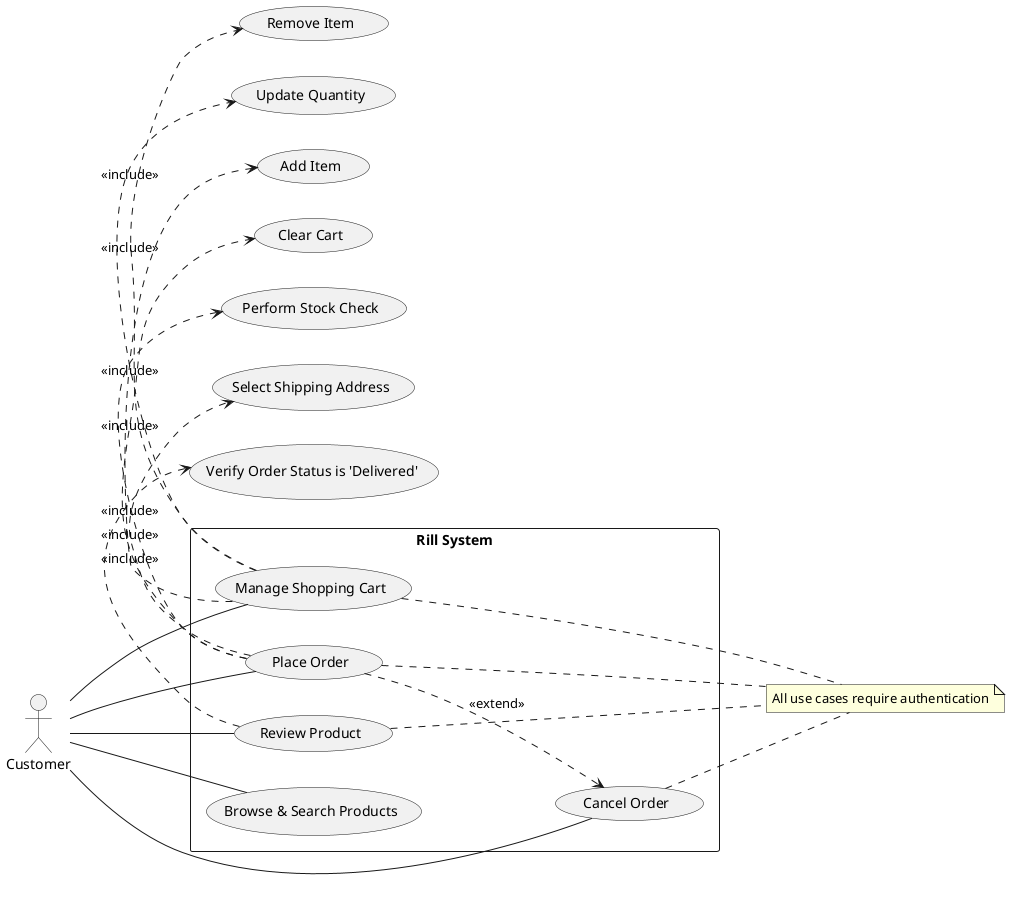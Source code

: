 @startuml "UC-2: Customer Shopping Flow"

left to right direction

actor Customer

rectangle "Rill System" {
  usecase "Browse & Search Products" as UC4
  usecase "Manage Shopping Cart" as UC7
  usecase "Place Order" as UC8
  usecase "Cancel Order" as UC11
  usecase "Review Product" as UC12
}

Customer -- UC4
Customer -- UC7
Customer -- UC8
Customer -- UC11
Customer -- UC12

' Breakdown of Manage Shopping Cart
UC7 .> (Add Item) : <<include>>
UC7 .> (Update Quantity) : <<include>>
UC7 .> (Remove Item) : <<include>>

' Breakdown of Place Order
UC8 .> (Select Shipping Address) : <<include>>
UC8 .> (Perform Stock Check) : <<include>>
UC8 .> (Clear Cart) : <<include>>

' Order cancellation is an option for pending orders
UC8 ..> UC11 : <<extend>>

' A customer can only review a product after the order is delivered
(UC12) .> (Verify Order Status is 'Delivered') : <<include>>

note "All use cases require authentication" as N1
UC7 .. N1
UC8 .. N1
UC11 .. N1
UC12 .. N1

@enduml
